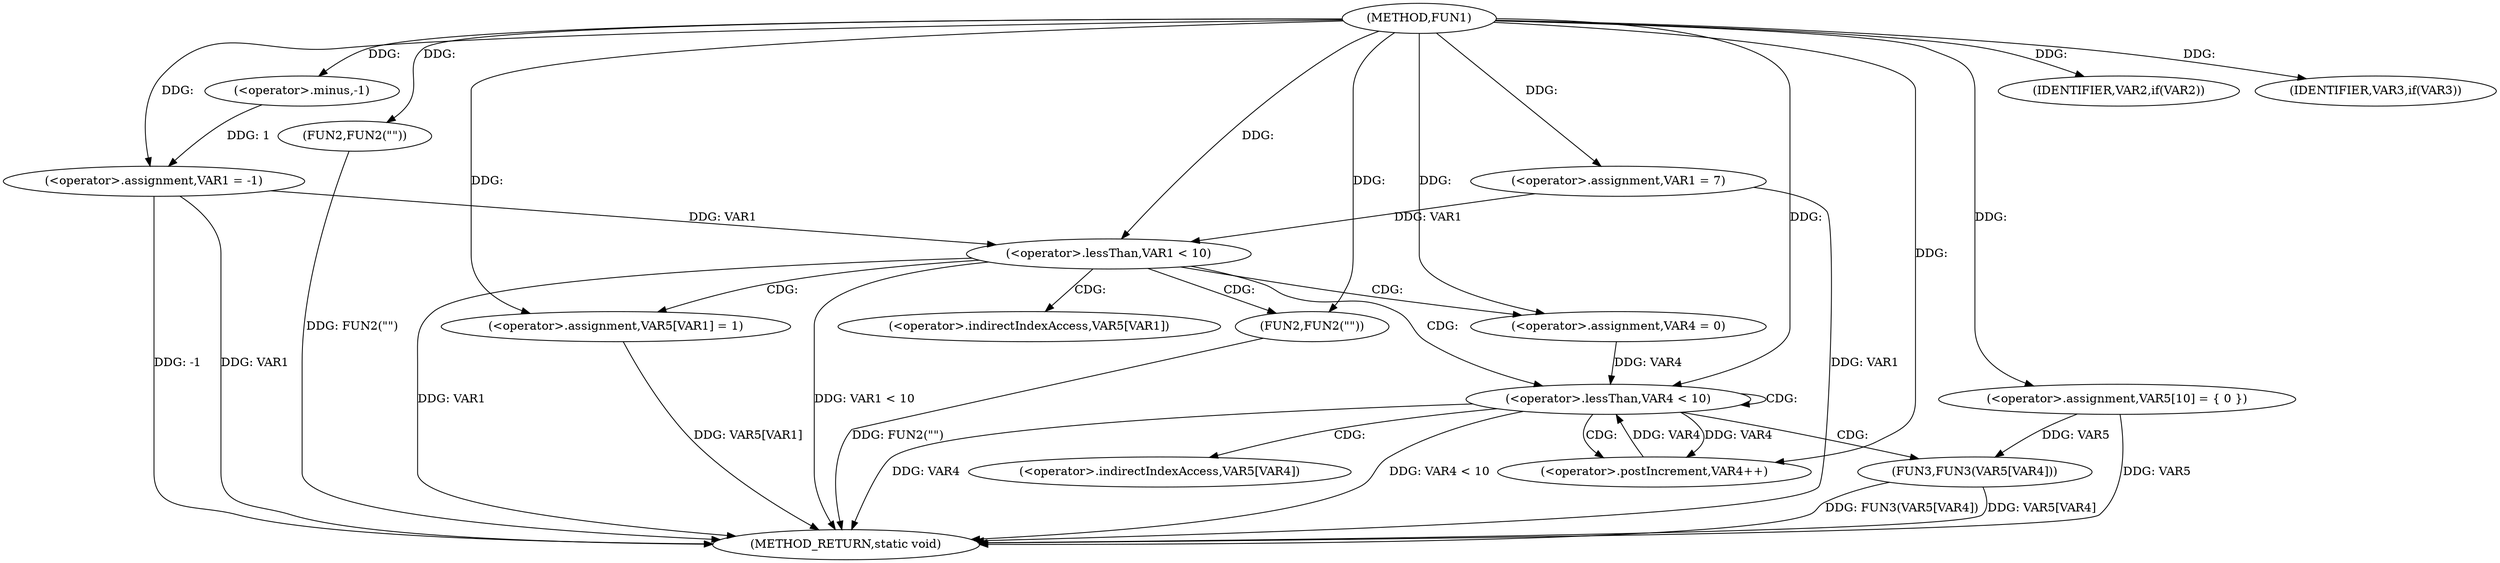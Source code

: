 digraph FUN1 {  
"1000100" [label = "(METHOD,FUN1)" ]
"1000153" [label = "(METHOD_RETURN,static void)" ]
"1000103" [label = "(<operator>.assignment,VAR1 = -1)" ]
"1000105" [label = "(<operator>.minus,-1)" ]
"1000108" [label = "(IDENTIFIER,VAR2,if(VAR2))" ]
"1000110" [label = "(FUN2,FUN2(\"\"))" ]
"1000114" [label = "(<operator>.assignment,VAR1 = 7)" ]
"1000118" [label = "(IDENTIFIER,VAR3,if(VAR3))" ]
"1000123" [label = "(<operator>.assignment,VAR5[10] = { 0 })" ]
"1000126" [label = "(<operator>.lessThan,VAR1 < 10)" ]
"1000130" [label = "(<operator>.assignment,VAR5[VAR1] = 1)" ]
"1000136" [label = "(<operator>.assignment,VAR4 = 0)" ]
"1000139" [label = "(<operator>.lessThan,VAR4 < 10)" ]
"1000142" [label = "(<operator>.postIncrement,VAR4++)" ]
"1000145" [label = "(FUN3,FUN3(VAR5[VAR4]))" ]
"1000151" [label = "(FUN2,FUN2(\"\"))" ]
"1000131" [label = "(<operator>.indirectIndexAccess,VAR5[VAR1])" ]
"1000146" [label = "(<operator>.indirectIndexAccess,VAR5[VAR4])" ]
  "1000151" -> "1000153"  [ label = "DDG: FUN2(\"\")"] 
  "1000103" -> "1000153"  [ label = "DDG: VAR1"] 
  "1000103" -> "1000153"  [ label = "DDG: -1"] 
  "1000139" -> "1000153"  [ label = "DDG: VAR4"] 
  "1000114" -> "1000153"  [ label = "DDG: VAR1"] 
  "1000126" -> "1000153"  [ label = "DDG: VAR1"] 
  "1000110" -> "1000153"  [ label = "DDG: FUN2(\"\")"] 
  "1000145" -> "1000153"  [ label = "DDG: VAR5[VAR4]"] 
  "1000126" -> "1000153"  [ label = "DDG: VAR1 < 10"] 
  "1000139" -> "1000153"  [ label = "DDG: VAR4 < 10"] 
  "1000145" -> "1000153"  [ label = "DDG: FUN3(VAR5[VAR4])"] 
  "1000130" -> "1000153"  [ label = "DDG: VAR5[VAR1]"] 
  "1000123" -> "1000153"  [ label = "DDG: VAR5"] 
  "1000105" -> "1000103"  [ label = "DDG: 1"] 
  "1000100" -> "1000103"  [ label = "DDG: "] 
  "1000100" -> "1000105"  [ label = "DDG: "] 
  "1000100" -> "1000108"  [ label = "DDG: "] 
  "1000100" -> "1000110"  [ label = "DDG: "] 
  "1000100" -> "1000114"  [ label = "DDG: "] 
  "1000100" -> "1000118"  [ label = "DDG: "] 
  "1000100" -> "1000123"  [ label = "DDG: "] 
  "1000103" -> "1000126"  [ label = "DDG: VAR1"] 
  "1000114" -> "1000126"  [ label = "DDG: VAR1"] 
  "1000100" -> "1000126"  [ label = "DDG: "] 
  "1000100" -> "1000130"  [ label = "DDG: "] 
  "1000100" -> "1000136"  [ label = "DDG: "] 
  "1000142" -> "1000139"  [ label = "DDG: VAR4"] 
  "1000136" -> "1000139"  [ label = "DDG: VAR4"] 
  "1000100" -> "1000139"  [ label = "DDG: "] 
  "1000139" -> "1000142"  [ label = "DDG: VAR4"] 
  "1000100" -> "1000142"  [ label = "DDG: "] 
  "1000123" -> "1000145"  [ label = "DDG: VAR5"] 
  "1000100" -> "1000151"  [ label = "DDG: "] 
  "1000126" -> "1000131"  [ label = "CDG: "] 
  "1000126" -> "1000151"  [ label = "CDG: "] 
  "1000126" -> "1000130"  [ label = "CDG: "] 
  "1000126" -> "1000139"  [ label = "CDG: "] 
  "1000126" -> "1000136"  [ label = "CDG: "] 
  "1000139" -> "1000142"  [ label = "CDG: "] 
  "1000139" -> "1000145"  [ label = "CDG: "] 
  "1000139" -> "1000139"  [ label = "CDG: "] 
  "1000139" -> "1000146"  [ label = "CDG: "] 
}
